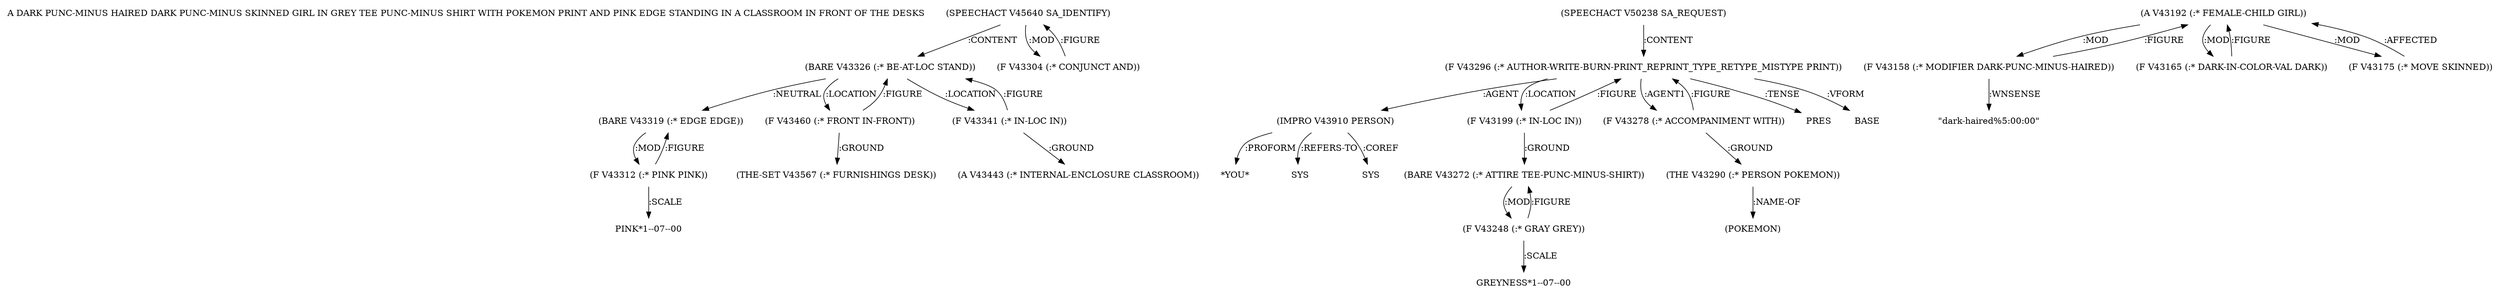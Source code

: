 digraph Terms {
  node [shape=none]
  "A DARK PUNC-MINUS HAIRED DARK PUNC-MINUS SKINNED GIRL IN GREY TEE PUNC-MINUS SHIRT WITH POKEMON PRINT AND PINK EDGE STANDING IN A CLASSROOM IN FRONT OF THE DESKS"
  "V45640" [label="(SPEECHACT V45640 SA_IDENTIFY)"]
  "V45640" -> "V43326" [label=":CONTENT"]
  "V45640" -> "V43304" [label=":MOD"]
  "V43304" [label="(F V43304 (:* CONJUNCT AND))"]
  "V43304" -> "V45640" [label=":FIGURE"]
  "V43326" [label="(BARE V43326 (:* BE-AT-LOC STAND))"]
  "V43326" -> "V43319" [label=":NEUTRAL"]
  "V43326" -> "V43460" [label=":LOCATION"]
  "V43326" -> "V43341" [label=":LOCATION"]
  "V43319" [label="(BARE V43319 (:* EDGE EDGE))"]
  "V43319" -> "V43312" [label=":MOD"]
  "V43312" [label="(F V43312 (:* PINK PINK))"]
  "V43312" -> "V43319" [label=":FIGURE"]
  "V43312" -> "NT52417" [label=":SCALE"]
  "NT52417" [label="PINK*1--07--00"]
  "V43341" [label="(F V43341 (:* IN-LOC IN))"]
  "V43341" -> "V43443" [label=":GROUND"]
  "V43341" -> "V43326" [label=":FIGURE"]
  "V43443" [label="(A V43443 (:* INTERNAL-ENCLOSURE CLASSROOM))"]
  "V43460" [label="(F V43460 (:* FRONT IN-FRONT))"]
  "V43460" -> "V43567" [label=":GROUND"]
  "V43460" -> "V43326" [label=":FIGURE"]
  "V43567" [label="(THE-SET V43567 (:* FURNISHINGS DESK))"]
  "V50238" [label="(SPEECHACT V50238 SA_REQUEST)"]
  "V50238" -> "V43296" [label=":CONTENT"]
  "V43296" [label="(F V43296 (:* AUTHOR-WRITE-BURN-PRINT_REPRINT_TYPE_RETYPE_MISTYPE PRINT))"]
  "V43296" -> "V43910" [label=":AGENT"]
  "V43296" -> "V43199" [label=":LOCATION"]
  "V43296" -> "V43278" [label=":AGENT1"]
  "V43296" -> "NT52418" [label=":TENSE"]
  "NT52418" [label="PRES"]
  "V43296" -> "NT52419" [label=":VFORM"]
  "NT52419" [label="BASE"]
  "V43910" [label="(IMPRO V43910 PERSON)"]
  "V43910" -> "NT52420" [label=":PROFORM"]
  "NT52420" [label="*YOU*"]
  "V43910" -> "NT52421" [label=":REFERS-TO"]
  "NT52421" [label="SYS"]
  "V43910" -> "NT52422" [label=":COREF"]
  "NT52422" [label="SYS"]
  "V43199" [label="(F V43199 (:* IN-LOC IN))"]
  "V43199" -> "V43272" [label=":GROUND"]
  "V43199" -> "V43296" [label=":FIGURE"]
  "V43272" [label="(BARE V43272 (:* ATTIRE TEE-PUNC-MINUS-SHIRT))"]
  "V43272" -> "V43248" [label=":MOD"]
  "V43248" [label="(F V43248 (:* GRAY GREY))"]
  "V43248" -> "V43272" [label=":FIGURE"]
  "V43248" -> "NT52423" [label=":SCALE"]
  "NT52423" [label="GREYNESS*1--07--00"]
  "V43278" [label="(F V43278 (:* ACCOMPANIMENT WITH))"]
  "V43278" -> "V43290" [label=":GROUND"]
  "V43278" -> "V43296" [label=":FIGURE"]
  "V43290" [label="(THE V43290 (:* PERSON POKEMON))"]
  "V43290" -> "NT52424" [label=":NAME-OF"]
  "NT52424" [label="(POKEMON)"]
  "V43192" [label="(A V43192 (:* FEMALE-CHILD GIRL))"]
  "V43192" -> "V43158" [label=":MOD"]
  "V43192" -> "V43165" [label=":MOD"]
  "V43192" -> "V43175" [label=":MOD"]
  "V43158" [label="(F V43158 (:* MODIFIER DARK-PUNC-MINUS-HAIRED))"]
  "V43158" -> "V43192" [label=":FIGURE"]
  "V43158" -> "NT52425" [label=":WNSENSE"]
  "NT52425" [label="\"dark-haired%5:00:00\""]
  "V43165" [label="(F V43165 (:* DARK-IN-COLOR-VAL DARK))"]
  "V43165" -> "V43192" [label=":FIGURE"]
  "V43175" [label="(F V43175 (:* MOVE SKINNED))"]
  "V43175" -> "V43192" [label=":AFFECTED"]
}
